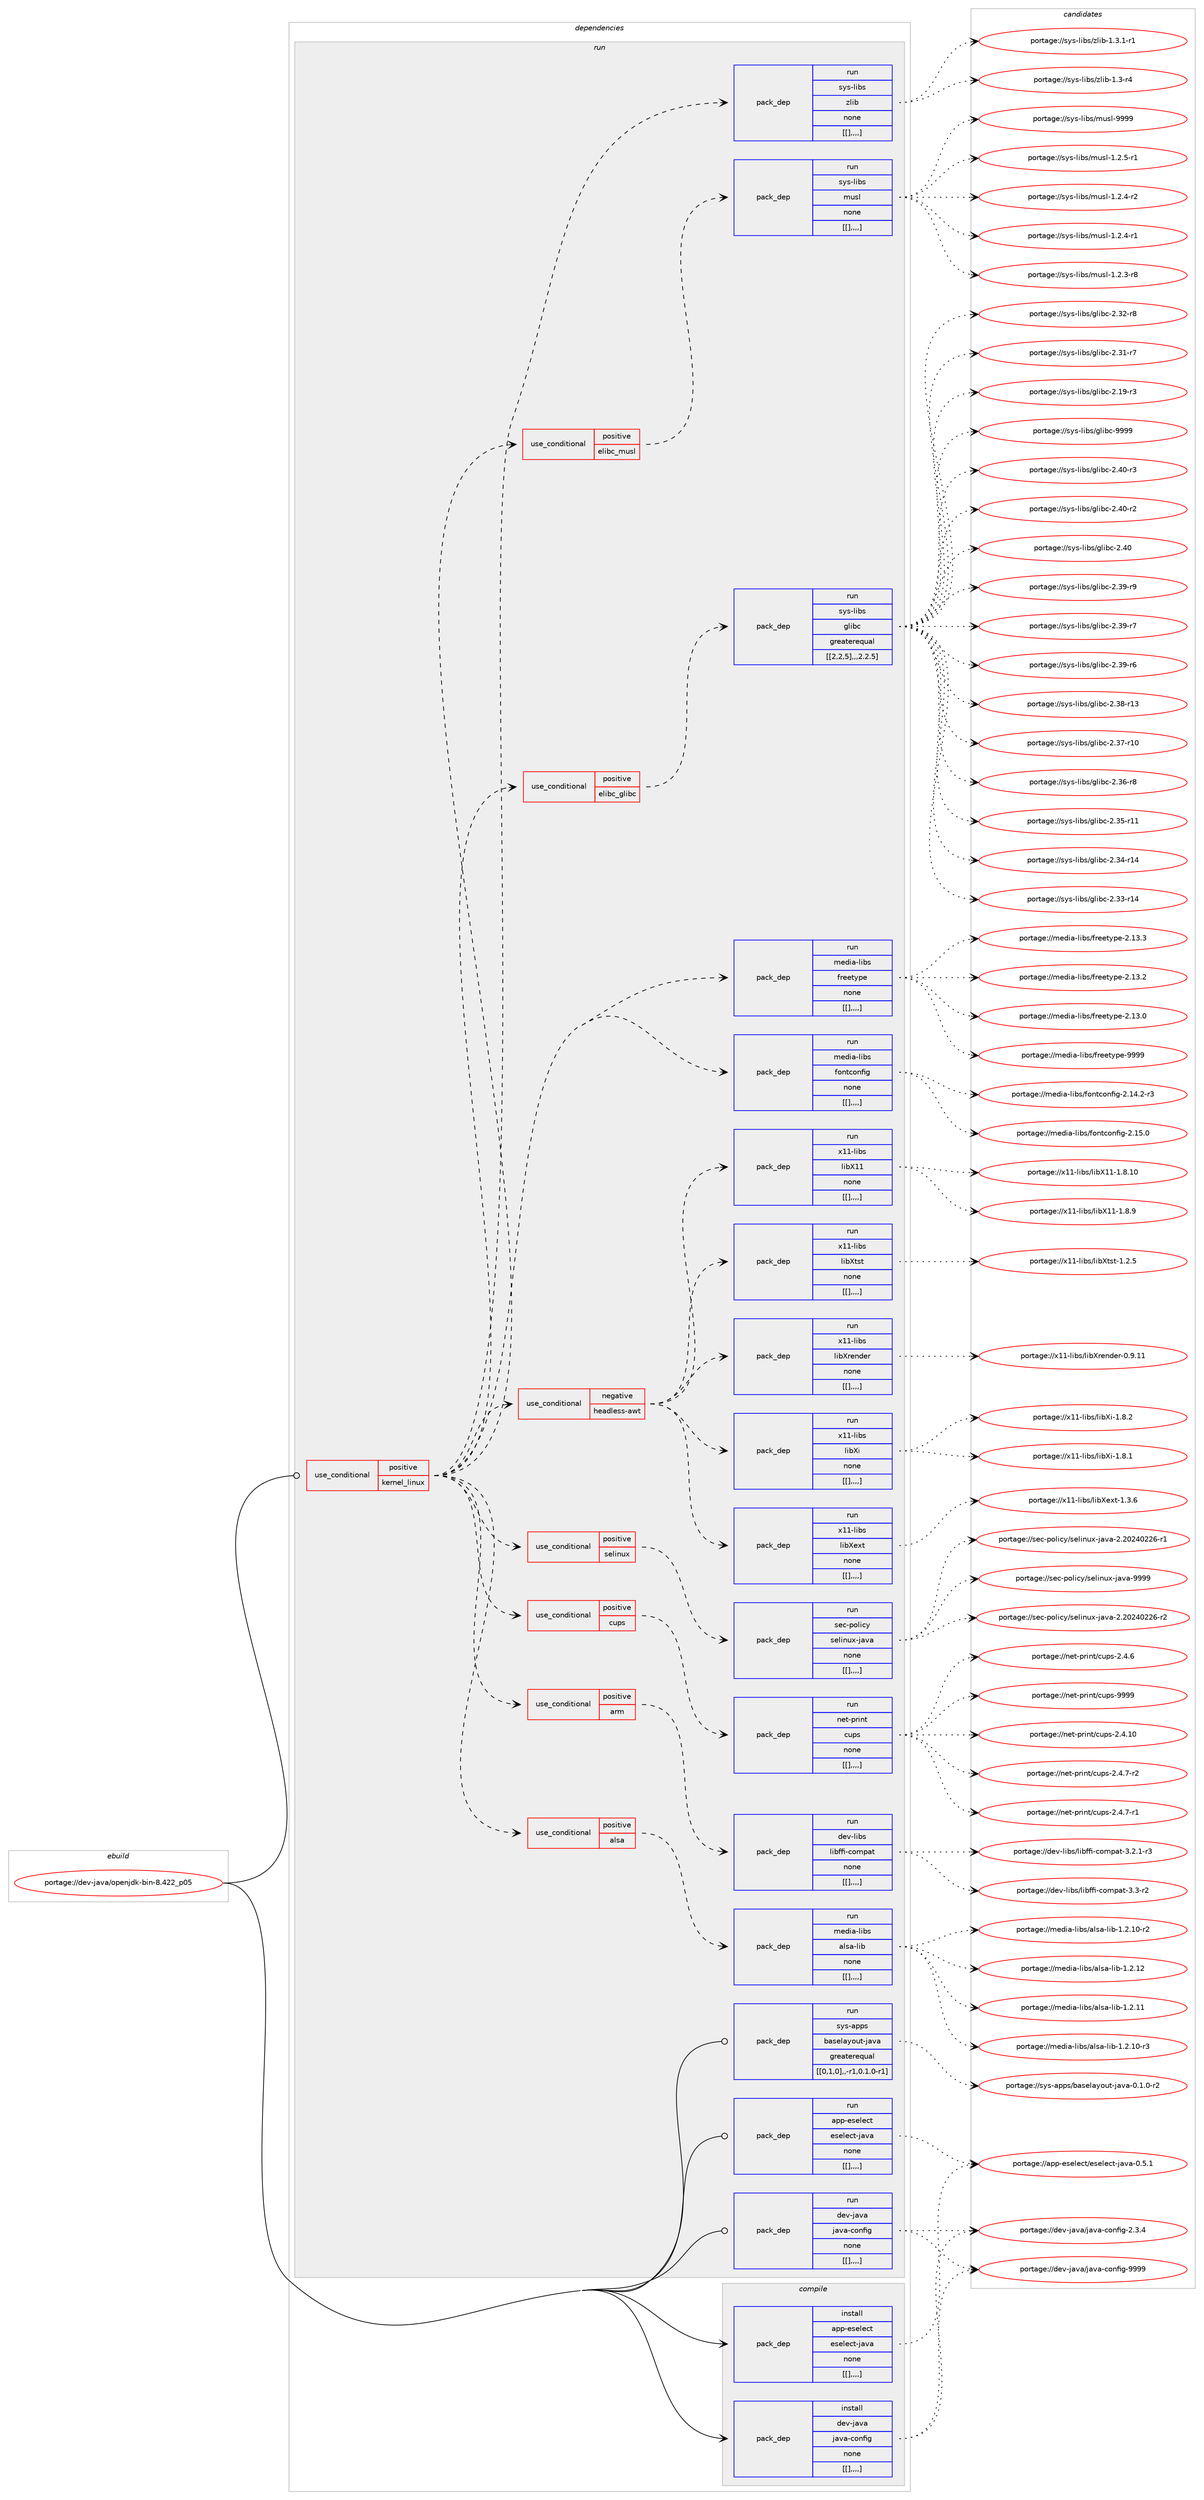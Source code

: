 digraph prolog {

# *************
# Graph options
# *************

newrank=true;
concentrate=true;
compound=true;
graph [rankdir=LR,fontname=Helvetica,fontsize=10,ranksep=1.5];#, ranksep=2.5, nodesep=0.2];
edge  [arrowhead=vee];
node  [fontname=Helvetica,fontsize=10];

# **********
# The ebuild
# **********

subgraph cluster_leftcol {
color=gray;
label=<<i>ebuild</i>>;
id [label="portage://dev-java/openjdk-bin-8.422_p05", color=red, width=4, href="../dev-java/openjdk-bin-8.422_p05.svg"];
}

# ****************
# The dependencies
# ****************

subgraph cluster_midcol {
color=gray;
label=<<i>dependencies</i>>;
subgraph cluster_compile {
fillcolor="#eeeeee";
style=filled;
label=<<i>compile</i>>;
subgraph pack73262 {
dependency97039 [label=<<TABLE BORDER="0" CELLBORDER="1" CELLSPACING="0" CELLPADDING="4" WIDTH="220"><TR><TD ROWSPAN="6" CELLPADDING="30">pack_dep</TD></TR><TR><TD WIDTH="110">install</TD></TR><TR><TD>app-eselect</TD></TR><TR><TD>eselect-java</TD></TR><TR><TD>none</TD></TR><TR><TD>[[],,,,]</TD></TR></TABLE>>, shape=none, color=blue];
}
id:e -> dependency97039:w [weight=20,style="solid",arrowhead="vee"];
subgraph pack73263 {
dependency97040 [label=<<TABLE BORDER="0" CELLBORDER="1" CELLSPACING="0" CELLPADDING="4" WIDTH="220"><TR><TD ROWSPAN="6" CELLPADDING="30">pack_dep</TD></TR><TR><TD WIDTH="110">install</TD></TR><TR><TD>dev-java</TD></TR><TR><TD>java-config</TD></TR><TR><TD>none</TD></TR><TR><TD>[[],,,,]</TD></TR></TABLE>>, shape=none, color=blue];
}
id:e -> dependency97040:w [weight=20,style="solid",arrowhead="vee"];
}
subgraph cluster_compileandrun {
fillcolor="#eeeeee";
style=filled;
label=<<i>compile and run</i>>;
}
subgraph cluster_run {
fillcolor="#eeeeee";
style=filled;
label=<<i>run</i>>;
subgraph cond22721 {
dependency97041 [label=<<TABLE BORDER="0" CELLBORDER="1" CELLSPACING="0" CELLPADDING="4"><TR><TD ROWSPAN="3" CELLPADDING="10">use_conditional</TD></TR><TR><TD>positive</TD></TR><TR><TD>kernel_linux</TD></TR></TABLE>>, shape=none, color=red];
subgraph pack73264 {
dependency97042 [label=<<TABLE BORDER="0" CELLBORDER="1" CELLSPACING="0" CELLPADDING="4" WIDTH="220"><TR><TD ROWSPAN="6" CELLPADDING="30">pack_dep</TD></TR><TR><TD WIDTH="110">run</TD></TR><TR><TD>media-libs</TD></TR><TR><TD>fontconfig</TD></TR><TR><TD>none</TD></TR><TR><TD>[[],,,,]</TD></TR></TABLE>>, shape=none, color=blue];
}
dependency97041:e -> dependency97042:w [weight=20,style="dashed",arrowhead="vee"];
subgraph pack73265 {
dependency97043 [label=<<TABLE BORDER="0" CELLBORDER="1" CELLSPACING="0" CELLPADDING="4" WIDTH="220"><TR><TD ROWSPAN="6" CELLPADDING="30">pack_dep</TD></TR><TR><TD WIDTH="110">run</TD></TR><TR><TD>media-libs</TD></TR><TR><TD>freetype</TD></TR><TR><TD>none</TD></TR><TR><TD>[[],,,,]</TD></TR></TABLE>>, shape=none, color=blue];
}
dependency97041:e -> dependency97043:w [weight=20,style="dashed",arrowhead="vee"];
subgraph cond22722 {
dependency97044 [label=<<TABLE BORDER="0" CELLBORDER="1" CELLSPACING="0" CELLPADDING="4"><TR><TD ROWSPAN="3" CELLPADDING="10">use_conditional</TD></TR><TR><TD>positive</TD></TR><TR><TD>elibc_glibc</TD></TR></TABLE>>, shape=none, color=red];
subgraph pack73266 {
dependency97045 [label=<<TABLE BORDER="0" CELLBORDER="1" CELLSPACING="0" CELLPADDING="4" WIDTH="220"><TR><TD ROWSPAN="6" CELLPADDING="30">pack_dep</TD></TR><TR><TD WIDTH="110">run</TD></TR><TR><TD>sys-libs</TD></TR><TR><TD>glibc</TD></TR><TR><TD>greaterequal</TD></TR><TR><TD>[[2,2,5],,,2.2.5]</TD></TR></TABLE>>, shape=none, color=blue];
}
dependency97044:e -> dependency97045:w [weight=20,style="dashed",arrowhead="vee"];
}
dependency97041:e -> dependency97044:w [weight=20,style="dashed",arrowhead="vee"];
subgraph cond22723 {
dependency97046 [label=<<TABLE BORDER="0" CELLBORDER="1" CELLSPACING="0" CELLPADDING="4"><TR><TD ROWSPAN="3" CELLPADDING="10">use_conditional</TD></TR><TR><TD>positive</TD></TR><TR><TD>elibc_musl</TD></TR></TABLE>>, shape=none, color=red];
subgraph pack73267 {
dependency97047 [label=<<TABLE BORDER="0" CELLBORDER="1" CELLSPACING="0" CELLPADDING="4" WIDTH="220"><TR><TD ROWSPAN="6" CELLPADDING="30">pack_dep</TD></TR><TR><TD WIDTH="110">run</TD></TR><TR><TD>sys-libs</TD></TR><TR><TD>musl</TD></TR><TR><TD>none</TD></TR><TR><TD>[[],,,,]</TD></TR></TABLE>>, shape=none, color=blue];
}
dependency97046:e -> dependency97047:w [weight=20,style="dashed",arrowhead="vee"];
}
dependency97041:e -> dependency97046:w [weight=20,style="dashed",arrowhead="vee"];
subgraph pack73268 {
dependency97048 [label=<<TABLE BORDER="0" CELLBORDER="1" CELLSPACING="0" CELLPADDING="4" WIDTH="220"><TR><TD ROWSPAN="6" CELLPADDING="30">pack_dep</TD></TR><TR><TD WIDTH="110">run</TD></TR><TR><TD>sys-libs</TD></TR><TR><TD>zlib</TD></TR><TR><TD>none</TD></TR><TR><TD>[[],,,,]</TD></TR></TABLE>>, shape=none, color=blue];
}
dependency97041:e -> dependency97048:w [weight=20,style="dashed",arrowhead="vee"];
subgraph cond22724 {
dependency97049 [label=<<TABLE BORDER="0" CELLBORDER="1" CELLSPACING="0" CELLPADDING="4"><TR><TD ROWSPAN="3" CELLPADDING="10">use_conditional</TD></TR><TR><TD>positive</TD></TR><TR><TD>alsa</TD></TR></TABLE>>, shape=none, color=red];
subgraph pack73269 {
dependency97050 [label=<<TABLE BORDER="0" CELLBORDER="1" CELLSPACING="0" CELLPADDING="4" WIDTH="220"><TR><TD ROWSPAN="6" CELLPADDING="30">pack_dep</TD></TR><TR><TD WIDTH="110">run</TD></TR><TR><TD>media-libs</TD></TR><TR><TD>alsa-lib</TD></TR><TR><TD>none</TD></TR><TR><TD>[[],,,,]</TD></TR></TABLE>>, shape=none, color=blue];
}
dependency97049:e -> dependency97050:w [weight=20,style="dashed",arrowhead="vee"];
}
dependency97041:e -> dependency97049:w [weight=20,style="dashed",arrowhead="vee"];
subgraph cond22725 {
dependency97051 [label=<<TABLE BORDER="0" CELLBORDER="1" CELLSPACING="0" CELLPADDING="4"><TR><TD ROWSPAN="3" CELLPADDING="10">use_conditional</TD></TR><TR><TD>positive</TD></TR><TR><TD>arm</TD></TR></TABLE>>, shape=none, color=red];
subgraph pack73270 {
dependency97052 [label=<<TABLE BORDER="0" CELLBORDER="1" CELLSPACING="0" CELLPADDING="4" WIDTH="220"><TR><TD ROWSPAN="6" CELLPADDING="30">pack_dep</TD></TR><TR><TD WIDTH="110">run</TD></TR><TR><TD>dev-libs</TD></TR><TR><TD>libffi-compat</TD></TR><TR><TD>none</TD></TR><TR><TD>[[],,,,]</TD></TR></TABLE>>, shape=none, color=blue];
}
dependency97051:e -> dependency97052:w [weight=20,style="dashed",arrowhead="vee"];
}
dependency97041:e -> dependency97051:w [weight=20,style="dashed",arrowhead="vee"];
subgraph cond22726 {
dependency97053 [label=<<TABLE BORDER="0" CELLBORDER="1" CELLSPACING="0" CELLPADDING="4"><TR><TD ROWSPAN="3" CELLPADDING="10">use_conditional</TD></TR><TR><TD>positive</TD></TR><TR><TD>cups</TD></TR></TABLE>>, shape=none, color=red];
subgraph pack73271 {
dependency97054 [label=<<TABLE BORDER="0" CELLBORDER="1" CELLSPACING="0" CELLPADDING="4" WIDTH="220"><TR><TD ROWSPAN="6" CELLPADDING="30">pack_dep</TD></TR><TR><TD WIDTH="110">run</TD></TR><TR><TD>net-print</TD></TR><TR><TD>cups</TD></TR><TR><TD>none</TD></TR><TR><TD>[[],,,,]</TD></TR></TABLE>>, shape=none, color=blue];
}
dependency97053:e -> dependency97054:w [weight=20,style="dashed",arrowhead="vee"];
}
dependency97041:e -> dependency97053:w [weight=20,style="dashed",arrowhead="vee"];
subgraph cond22727 {
dependency97055 [label=<<TABLE BORDER="0" CELLBORDER="1" CELLSPACING="0" CELLPADDING="4"><TR><TD ROWSPAN="3" CELLPADDING="10">use_conditional</TD></TR><TR><TD>positive</TD></TR><TR><TD>selinux</TD></TR></TABLE>>, shape=none, color=red];
subgraph pack73272 {
dependency97056 [label=<<TABLE BORDER="0" CELLBORDER="1" CELLSPACING="0" CELLPADDING="4" WIDTH="220"><TR><TD ROWSPAN="6" CELLPADDING="30">pack_dep</TD></TR><TR><TD WIDTH="110">run</TD></TR><TR><TD>sec-policy</TD></TR><TR><TD>selinux-java</TD></TR><TR><TD>none</TD></TR><TR><TD>[[],,,,]</TD></TR></TABLE>>, shape=none, color=blue];
}
dependency97055:e -> dependency97056:w [weight=20,style="dashed",arrowhead="vee"];
}
dependency97041:e -> dependency97055:w [weight=20,style="dashed",arrowhead="vee"];
subgraph cond22728 {
dependency97057 [label=<<TABLE BORDER="0" CELLBORDER="1" CELLSPACING="0" CELLPADDING="4"><TR><TD ROWSPAN="3" CELLPADDING="10">use_conditional</TD></TR><TR><TD>negative</TD></TR><TR><TD>headless-awt</TD></TR></TABLE>>, shape=none, color=red];
subgraph pack73273 {
dependency97058 [label=<<TABLE BORDER="0" CELLBORDER="1" CELLSPACING="0" CELLPADDING="4" WIDTH="220"><TR><TD ROWSPAN="6" CELLPADDING="30">pack_dep</TD></TR><TR><TD WIDTH="110">run</TD></TR><TR><TD>x11-libs</TD></TR><TR><TD>libX11</TD></TR><TR><TD>none</TD></TR><TR><TD>[[],,,,]</TD></TR></TABLE>>, shape=none, color=blue];
}
dependency97057:e -> dependency97058:w [weight=20,style="dashed",arrowhead="vee"];
subgraph pack73274 {
dependency97059 [label=<<TABLE BORDER="0" CELLBORDER="1" CELLSPACING="0" CELLPADDING="4" WIDTH="220"><TR><TD ROWSPAN="6" CELLPADDING="30">pack_dep</TD></TR><TR><TD WIDTH="110">run</TD></TR><TR><TD>x11-libs</TD></TR><TR><TD>libXext</TD></TR><TR><TD>none</TD></TR><TR><TD>[[],,,,]</TD></TR></TABLE>>, shape=none, color=blue];
}
dependency97057:e -> dependency97059:w [weight=20,style="dashed",arrowhead="vee"];
subgraph pack73275 {
dependency97060 [label=<<TABLE BORDER="0" CELLBORDER="1" CELLSPACING="0" CELLPADDING="4" WIDTH="220"><TR><TD ROWSPAN="6" CELLPADDING="30">pack_dep</TD></TR><TR><TD WIDTH="110">run</TD></TR><TR><TD>x11-libs</TD></TR><TR><TD>libXi</TD></TR><TR><TD>none</TD></TR><TR><TD>[[],,,,]</TD></TR></TABLE>>, shape=none, color=blue];
}
dependency97057:e -> dependency97060:w [weight=20,style="dashed",arrowhead="vee"];
subgraph pack73276 {
dependency97061 [label=<<TABLE BORDER="0" CELLBORDER="1" CELLSPACING="0" CELLPADDING="4" WIDTH="220"><TR><TD ROWSPAN="6" CELLPADDING="30">pack_dep</TD></TR><TR><TD WIDTH="110">run</TD></TR><TR><TD>x11-libs</TD></TR><TR><TD>libXrender</TD></TR><TR><TD>none</TD></TR><TR><TD>[[],,,,]</TD></TR></TABLE>>, shape=none, color=blue];
}
dependency97057:e -> dependency97061:w [weight=20,style="dashed",arrowhead="vee"];
subgraph pack73277 {
dependency97062 [label=<<TABLE BORDER="0" CELLBORDER="1" CELLSPACING="0" CELLPADDING="4" WIDTH="220"><TR><TD ROWSPAN="6" CELLPADDING="30">pack_dep</TD></TR><TR><TD WIDTH="110">run</TD></TR><TR><TD>x11-libs</TD></TR><TR><TD>libXtst</TD></TR><TR><TD>none</TD></TR><TR><TD>[[],,,,]</TD></TR></TABLE>>, shape=none, color=blue];
}
dependency97057:e -> dependency97062:w [weight=20,style="dashed",arrowhead="vee"];
}
dependency97041:e -> dependency97057:w [weight=20,style="dashed",arrowhead="vee"];
}
id:e -> dependency97041:w [weight=20,style="solid",arrowhead="odot"];
subgraph pack73278 {
dependency97063 [label=<<TABLE BORDER="0" CELLBORDER="1" CELLSPACING="0" CELLPADDING="4" WIDTH="220"><TR><TD ROWSPAN="6" CELLPADDING="30">pack_dep</TD></TR><TR><TD WIDTH="110">run</TD></TR><TR><TD>app-eselect</TD></TR><TR><TD>eselect-java</TD></TR><TR><TD>none</TD></TR><TR><TD>[[],,,,]</TD></TR></TABLE>>, shape=none, color=blue];
}
id:e -> dependency97063:w [weight=20,style="solid",arrowhead="odot"];
subgraph pack73279 {
dependency97064 [label=<<TABLE BORDER="0" CELLBORDER="1" CELLSPACING="0" CELLPADDING="4" WIDTH="220"><TR><TD ROWSPAN="6" CELLPADDING="30">pack_dep</TD></TR><TR><TD WIDTH="110">run</TD></TR><TR><TD>dev-java</TD></TR><TR><TD>java-config</TD></TR><TR><TD>none</TD></TR><TR><TD>[[],,,,]</TD></TR></TABLE>>, shape=none, color=blue];
}
id:e -> dependency97064:w [weight=20,style="solid",arrowhead="odot"];
subgraph pack73280 {
dependency97065 [label=<<TABLE BORDER="0" CELLBORDER="1" CELLSPACING="0" CELLPADDING="4" WIDTH="220"><TR><TD ROWSPAN="6" CELLPADDING="30">pack_dep</TD></TR><TR><TD WIDTH="110">run</TD></TR><TR><TD>sys-apps</TD></TR><TR><TD>baselayout-java</TD></TR><TR><TD>greaterequal</TD></TR><TR><TD>[[0,1,0],,-r1,0.1.0-r1]</TD></TR></TABLE>>, shape=none, color=blue];
}
id:e -> dependency97065:w [weight=20,style="solid",arrowhead="odot"];
}
}

# **************
# The candidates
# **************

subgraph cluster_choices {
rank=same;
color=gray;
label=<<i>candidates</i>>;

subgraph choice73262 {
color=black;
nodesep=1;
choice9711211245101115101108101991164710111510110810199116451069711897454846534649 [label="portage://app-eselect/eselect-java-0.5.1", color=red, width=4,href="../app-eselect/eselect-java-0.5.1.svg"];
dependency97039:e -> choice9711211245101115101108101991164710111510110810199116451069711897454846534649:w [style=dotted,weight="100"];
}
subgraph choice73263 {
color=black;
nodesep=1;
choice10010111845106971189747106971189745991111101021051034557575757 [label="portage://dev-java/java-config-9999", color=red, width=4,href="../dev-java/java-config-9999.svg"];
choice1001011184510697118974710697118974599111110102105103455046514652 [label="portage://dev-java/java-config-2.3.4", color=red, width=4,href="../dev-java/java-config-2.3.4.svg"];
dependency97040:e -> choice10010111845106971189747106971189745991111101021051034557575757:w [style=dotted,weight="100"];
dependency97040:e -> choice1001011184510697118974710697118974599111110102105103455046514652:w [style=dotted,weight="100"];
}
subgraph choice73264 {
color=black;
nodesep=1;
choice109101100105974510810598115471021111101169911111010210510345504649534648 [label="portage://media-libs/fontconfig-2.15.0", color=red, width=4,href="../media-libs/fontconfig-2.15.0.svg"];
choice1091011001059745108105981154710211111011699111110102105103455046495246504511451 [label="portage://media-libs/fontconfig-2.14.2-r3", color=red, width=4,href="../media-libs/fontconfig-2.14.2-r3.svg"];
dependency97042:e -> choice109101100105974510810598115471021111101169911111010210510345504649534648:w [style=dotted,weight="100"];
dependency97042:e -> choice1091011001059745108105981154710211111011699111110102105103455046495246504511451:w [style=dotted,weight="100"];
}
subgraph choice73265 {
color=black;
nodesep=1;
choice109101100105974510810598115471021141011011161211121014557575757 [label="portage://media-libs/freetype-9999", color=red, width=4,href="../media-libs/freetype-9999.svg"];
choice1091011001059745108105981154710211410110111612111210145504649514651 [label="portage://media-libs/freetype-2.13.3", color=red, width=4,href="../media-libs/freetype-2.13.3.svg"];
choice1091011001059745108105981154710211410110111612111210145504649514650 [label="portage://media-libs/freetype-2.13.2", color=red, width=4,href="../media-libs/freetype-2.13.2.svg"];
choice1091011001059745108105981154710211410110111612111210145504649514648 [label="portage://media-libs/freetype-2.13.0", color=red, width=4,href="../media-libs/freetype-2.13.0.svg"];
dependency97043:e -> choice109101100105974510810598115471021141011011161211121014557575757:w [style=dotted,weight="100"];
dependency97043:e -> choice1091011001059745108105981154710211410110111612111210145504649514651:w [style=dotted,weight="100"];
dependency97043:e -> choice1091011001059745108105981154710211410110111612111210145504649514650:w [style=dotted,weight="100"];
dependency97043:e -> choice1091011001059745108105981154710211410110111612111210145504649514648:w [style=dotted,weight="100"];
}
subgraph choice73266 {
color=black;
nodesep=1;
choice11512111545108105981154710310810598994557575757 [label="portage://sys-libs/glibc-9999", color=red, width=4,href="../sys-libs/glibc-9999.svg"];
choice115121115451081059811547103108105989945504652484511451 [label="portage://sys-libs/glibc-2.40-r3", color=red, width=4,href="../sys-libs/glibc-2.40-r3.svg"];
choice115121115451081059811547103108105989945504652484511450 [label="portage://sys-libs/glibc-2.40-r2", color=red, width=4,href="../sys-libs/glibc-2.40-r2.svg"];
choice11512111545108105981154710310810598994550465248 [label="portage://sys-libs/glibc-2.40", color=red, width=4,href="../sys-libs/glibc-2.40.svg"];
choice115121115451081059811547103108105989945504651574511457 [label="portage://sys-libs/glibc-2.39-r9", color=red, width=4,href="../sys-libs/glibc-2.39-r9.svg"];
choice115121115451081059811547103108105989945504651574511455 [label="portage://sys-libs/glibc-2.39-r7", color=red, width=4,href="../sys-libs/glibc-2.39-r7.svg"];
choice115121115451081059811547103108105989945504651574511454 [label="portage://sys-libs/glibc-2.39-r6", color=red, width=4,href="../sys-libs/glibc-2.39-r6.svg"];
choice11512111545108105981154710310810598994550465156451144951 [label="portage://sys-libs/glibc-2.38-r13", color=red, width=4,href="../sys-libs/glibc-2.38-r13.svg"];
choice11512111545108105981154710310810598994550465155451144948 [label="portage://sys-libs/glibc-2.37-r10", color=red, width=4,href="../sys-libs/glibc-2.37-r10.svg"];
choice115121115451081059811547103108105989945504651544511456 [label="portage://sys-libs/glibc-2.36-r8", color=red, width=4,href="../sys-libs/glibc-2.36-r8.svg"];
choice11512111545108105981154710310810598994550465153451144949 [label="portage://sys-libs/glibc-2.35-r11", color=red, width=4,href="../sys-libs/glibc-2.35-r11.svg"];
choice11512111545108105981154710310810598994550465152451144952 [label="portage://sys-libs/glibc-2.34-r14", color=red, width=4,href="../sys-libs/glibc-2.34-r14.svg"];
choice11512111545108105981154710310810598994550465151451144952 [label="portage://sys-libs/glibc-2.33-r14", color=red, width=4,href="../sys-libs/glibc-2.33-r14.svg"];
choice115121115451081059811547103108105989945504651504511456 [label="portage://sys-libs/glibc-2.32-r8", color=red, width=4,href="../sys-libs/glibc-2.32-r8.svg"];
choice115121115451081059811547103108105989945504651494511455 [label="portage://sys-libs/glibc-2.31-r7", color=red, width=4,href="../sys-libs/glibc-2.31-r7.svg"];
choice115121115451081059811547103108105989945504649574511451 [label="portage://sys-libs/glibc-2.19-r3", color=red, width=4,href="../sys-libs/glibc-2.19-r3.svg"];
dependency97045:e -> choice11512111545108105981154710310810598994557575757:w [style=dotted,weight="100"];
dependency97045:e -> choice115121115451081059811547103108105989945504652484511451:w [style=dotted,weight="100"];
dependency97045:e -> choice115121115451081059811547103108105989945504652484511450:w [style=dotted,weight="100"];
dependency97045:e -> choice11512111545108105981154710310810598994550465248:w [style=dotted,weight="100"];
dependency97045:e -> choice115121115451081059811547103108105989945504651574511457:w [style=dotted,weight="100"];
dependency97045:e -> choice115121115451081059811547103108105989945504651574511455:w [style=dotted,weight="100"];
dependency97045:e -> choice115121115451081059811547103108105989945504651574511454:w [style=dotted,weight="100"];
dependency97045:e -> choice11512111545108105981154710310810598994550465156451144951:w [style=dotted,weight="100"];
dependency97045:e -> choice11512111545108105981154710310810598994550465155451144948:w [style=dotted,weight="100"];
dependency97045:e -> choice115121115451081059811547103108105989945504651544511456:w [style=dotted,weight="100"];
dependency97045:e -> choice11512111545108105981154710310810598994550465153451144949:w [style=dotted,weight="100"];
dependency97045:e -> choice11512111545108105981154710310810598994550465152451144952:w [style=dotted,weight="100"];
dependency97045:e -> choice11512111545108105981154710310810598994550465151451144952:w [style=dotted,weight="100"];
dependency97045:e -> choice115121115451081059811547103108105989945504651504511456:w [style=dotted,weight="100"];
dependency97045:e -> choice115121115451081059811547103108105989945504651494511455:w [style=dotted,weight="100"];
dependency97045:e -> choice115121115451081059811547103108105989945504649574511451:w [style=dotted,weight="100"];
}
subgraph choice73267 {
color=black;
nodesep=1;
choice1151211154510810598115471091171151084557575757 [label="portage://sys-libs/musl-9999", color=red, width=4,href="../sys-libs/musl-9999.svg"];
choice1151211154510810598115471091171151084549465046534511449 [label="portage://sys-libs/musl-1.2.5-r1", color=red, width=4,href="../sys-libs/musl-1.2.5-r1.svg"];
choice1151211154510810598115471091171151084549465046524511450 [label="portage://sys-libs/musl-1.2.4-r2", color=red, width=4,href="../sys-libs/musl-1.2.4-r2.svg"];
choice1151211154510810598115471091171151084549465046524511449 [label="portage://sys-libs/musl-1.2.4-r1", color=red, width=4,href="../sys-libs/musl-1.2.4-r1.svg"];
choice1151211154510810598115471091171151084549465046514511456 [label="portage://sys-libs/musl-1.2.3-r8", color=red, width=4,href="../sys-libs/musl-1.2.3-r8.svg"];
dependency97047:e -> choice1151211154510810598115471091171151084557575757:w [style=dotted,weight="100"];
dependency97047:e -> choice1151211154510810598115471091171151084549465046534511449:w [style=dotted,weight="100"];
dependency97047:e -> choice1151211154510810598115471091171151084549465046524511450:w [style=dotted,weight="100"];
dependency97047:e -> choice1151211154510810598115471091171151084549465046524511449:w [style=dotted,weight="100"];
dependency97047:e -> choice1151211154510810598115471091171151084549465046514511456:w [style=dotted,weight="100"];
}
subgraph choice73268 {
color=black;
nodesep=1;
choice115121115451081059811547122108105984549465146494511449 [label="portage://sys-libs/zlib-1.3.1-r1", color=red, width=4,href="../sys-libs/zlib-1.3.1-r1.svg"];
choice11512111545108105981154712210810598454946514511452 [label="portage://sys-libs/zlib-1.3-r4", color=red, width=4,href="../sys-libs/zlib-1.3-r4.svg"];
dependency97048:e -> choice115121115451081059811547122108105984549465146494511449:w [style=dotted,weight="100"];
dependency97048:e -> choice11512111545108105981154712210810598454946514511452:w [style=dotted,weight="100"];
}
subgraph choice73269 {
color=black;
nodesep=1;
choice109101100105974510810598115479710811597451081059845494650464950 [label="portage://media-libs/alsa-lib-1.2.12", color=red, width=4,href="../media-libs/alsa-lib-1.2.12.svg"];
choice109101100105974510810598115479710811597451081059845494650464949 [label="portage://media-libs/alsa-lib-1.2.11", color=red, width=4,href="../media-libs/alsa-lib-1.2.11.svg"];
choice1091011001059745108105981154797108115974510810598454946504649484511451 [label="portage://media-libs/alsa-lib-1.2.10-r3", color=red, width=4,href="../media-libs/alsa-lib-1.2.10-r3.svg"];
choice1091011001059745108105981154797108115974510810598454946504649484511450 [label="portage://media-libs/alsa-lib-1.2.10-r2", color=red, width=4,href="../media-libs/alsa-lib-1.2.10-r2.svg"];
dependency97050:e -> choice109101100105974510810598115479710811597451081059845494650464950:w [style=dotted,weight="100"];
dependency97050:e -> choice109101100105974510810598115479710811597451081059845494650464949:w [style=dotted,weight="100"];
dependency97050:e -> choice1091011001059745108105981154797108115974510810598454946504649484511451:w [style=dotted,weight="100"];
dependency97050:e -> choice1091011001059745108105981154797108115974510810598454946504649484511450:w [style=dotted,weight="100"];
}
subgraph choice73270 {
color=black;
nodesep=1;
choice10010111845108105981154710810598102102105459911110911297116455146514511450 [label="portage://dev-libs/libffi-compat-3.3-r2", color=red, width=4,href="../dev-libs/libffi-compat-3.3-r2.svg"];
choice100101118451081059811547108105981021021054599111109112971164551465046494511451 [label="portage://dev-libs/libffi-compat-3.2.1-r3", color=red, width=4,href="../dev-libs/libffi-compat-3.2.1-r3.svg"];
dependency97052:e -> choice10010111845108105981154710810598102102105459911110911297116455146514511450:w [style=dotted,weight="100"];
dependency97052:e -> choice100101118451081059811547108105981021021054599111109112971164551465046494511451:w [style=dotted,weight="100"];
}
subgraph choice73271 {
color=black;
nodesep=1;
choice1101011164511211410511011647991171121154557575757 [label="portage://net-print/cups-9999", color=red, width=4,href="../net-print/cups-9999.svg"];
choice11010111645112114105110116479911711211545504652464948 [label="portage://net-print/cups-2.4.10", color=red, width=4,href="../net-print/cups-2.4.10.svg"];
choice1101011164511211410511011647991171121154550465246554511450 [label="portage://net-print/cups-2.4.7-r2", color=red, width=4,href="../net-print/cups-2.4.7-r2.svg"];
choice1101011164511211410511011647991171121154550465246554511449 [label="portage://net-print/cups-2.4.7-r1", color=red, width=4,href="../net-print/cups-2.4.7-r1.svg"];
choice110101116451121141051101164799117112115455046524654 [label="portage://net-print/cups-2.4.6", color=red, width=4,href="../net-print/cups-2.4.6.svg"];
dependency97054:e -> choice1101011164511211410511011647991171121154557575757:w [style=dotted,weight="100"];
dependency97054:e -> choice11010111645112114105110116479911711211545504652464948:w [style=dotted,weight="100"];
dependency97054:e -> choice1101011164511211410511011647991171121154550465246554511450:w [style=dotted,weight="100"];
dependency97054:e -> choice1101011164511211410511011647991171121154550465246554511449:w [style=dotted,weight="100"];
dependency97054:e -> choice110101116451121141051101164799117112115455046524654:w [style=dotted,weight="100"];
}
subgraph choice73272 {
color=black;
nodesep=1;
choice115101994511211110810599121471151011081051101171204510697118974557575757 [label="portage://sec-policy/selinux-java-9999", color=red, width=4,href="../sec-policy/selinux-java-9999.svg"];
choice1151019945112111108105991214711510110810511011712045106971189745504650485052485050544511450 [label="portage://sec-policy/selinux-java-2.20240226-r2", color=red, width=4,href="../sec-policy/selinux-java-2.20240226-r2.svg"];
choice1151019945112111108105991214711510110810511011712045106971189745504650485052485050544511449 [label="portage://sec-policy/selinux-java-2.20240226-r1", color=red, width=4,href="../sec-policy/selinux-java-2.20240226-r1.svg"];
dependency97056:e -> choice115101994511211110810599121471151011081051101171204510697118974557575757:w [style=dotted,weight="100"];
dependency97056:e -> choice1151019945112111108105991214711510110810511011712045106971189745504650485052485050544511450:w [style=dotted,weight="100"];
dependency97056:e -> choice1151019945112111108105991214711510110810511011712045106971189745504650485052485050544511449:w [style=dotted,weight="100"];
}
subgraph choice73273 {
color=black;
nodesep=1;
choice12049494510810598115471081059888494945494656464948 [label="portage://x11-libs/libX11-1.8.10", color=red, width=4,href="../x11-libs/libX11-1.8.10.svg"];
choice120494945108105981154710810598884949454946564657 [label="portage://x11-libs/libX11-1.8.9", color=red, width=4,href="../x11-libs/libX11-1.8.9.svg"];
dependency97058:e -> choice12049494510810598115471081059888494945494656464948:w [style=dotted,weight="100"];
dependency97058:e -> choice120494945108105981154710810598884949454946564657:w [style=dotted,weight="100"];
}
subgraph choice73274 {
color=black;
nodesep=1;
choice12049494510810598115471081059888101120116454946514654 [label="portage://x11-libs/libXext-1.3.6", color=red, width=4,href="../x11-libs/libXext-1.3.6.svg"];
dependency97059:e -> choice12049494510810598115471081059888101120116454946514654:w [style=dotted,weight="100"];
}
subgraph choice73275 {
color=black;
nodesep=1;
choice12049494510810598115471081059888105454946564650 [label="portage://x11-libs/libXi-1.8.2", color=red, width=4,href="../x11-libs/libXi-1.8.2.svg"];
choice12049494510810598115471081059888105454946564649 [label="portage://x11-libs/libXi-1.8.1", color=red, width=4,href="../x11-libs/libXi-1.8.1.svg"];
dependency97060:e -> choice12049494510810598115471081059888105454946564650:w [style=dotted,weight="100"];
dependency97060:e -> choice12049494510810598115471081059888105454946564649:w [style=dotted,weight="100"];
}
subgraph choice73276 {
color=black;
nodesep=1;
choice1204949451081059811547108105988811410111010010111445484657464949 [label="portage://x11-libs/libXrender-0.9.11", color=red, width=4,href="../x11-libs/libXrender-0.9.11.svg"];
dependency97061:e -> choice1204949451081059811547108105988811410111010010111445484657464949:w [style=dotted,weight="100"];
}
subgraph choice73277 {
color=black;
nodesep=1;
choice12049494510810598115471081059888116115116454946504653 [label="portage://x11-libs/libXtst-1.2.5", color=red, width=4,href="../x11-libs/libXtst-1.2.5.svg"];
dependency97062:e -> choice12049494510810598115471081059888116115116454946504653:w [style=dotted,weight="100"];
}
subgraph choice73278 {
color=black;
nodesep=1;
choice9711211245101115101108101991164710111510110810199116451069711897454846534649 [label="portage://app-eselect/eselect-java-0.5.1", color=red, width=4,href="../app-eselect/eselect-java-0.5.1.svg"];
dependency97063:e -> choice9711211245101115101108101991164710111510110810199116451069711897454846534649:w [style=dotted,weight="100"];
}
subgraph choice73279 {
color=black;
nodesep=1;
choice10010111845106971189747106971189745991111101021051034557575757 [label="portage://dev-java/java-config-9999", color=red, width=4,href="../dev-java/java-config-9999.svg"];
choice1001011184510697118974710697118974599111110102105103455046514652 [label="portage://dev-java/java-config-2.3.4", color=red, width=4,href="../dev-java/java-config-2.3.4.svg"];
dependency97064:e -> choice10010111845106971189747106971189745991111101021051034557575757:w [style=dotted,weight="100"];
dependency97064:e -> choice1001011184510697118974710697118974599111110102105103455046514652:w [style=dotted,weight="100"];
}
subgraph choice73280 {
color=black;
nodesep=1;
choice1151211154597112112115479897115101108971211111171164510697118974548464946484511450 [label="portage://sys-apps/baselayout-java-0.1.0-r2", color=red, width=4,href="../sys-apps/baselayout-java-0.1.0-r2.svg"];
dependency97065:e -> choice1151211154597112112115479897115101108971211111171164510697118974548464946484511450:w [style=dotted,weight="100"];
}
}

}
